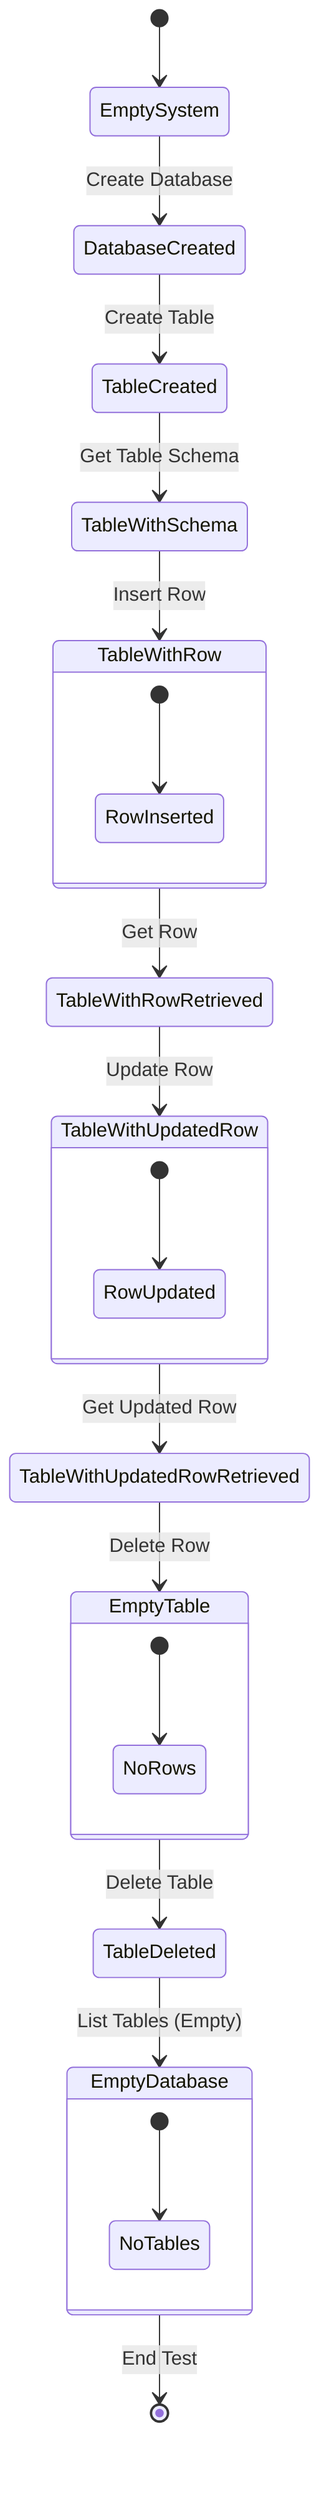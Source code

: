 stateDiagram-v2
    [*] --> EmptySystem
    EmptySystem --> DatabaseCreated: Create Database
    DatabaseCreated --> TableCreated: Create Table
    TableCreated --> TableWithSchema: Get Table Schema
    TableWithSchema --> TableWithRow: Insert Row
    TableWithRow --> TableWithRowRetrieved: Get Row
    TableWithRowRetrieved --> TableWithUpdatedRow: Update Row
    TableWithUpdatedRow --> TableWithUpdatedRowRetrieved: Get Updated Row
    TableWithUpdatedRowRetrieved --> EmptyTable: Delete Row
    EmptyTable --> TableDeleted: Delete Table
    TableDeleted --> EmptyDatabase: List Tables (Empty)
    EmptyDatabase --> [*]: End Test

    state TableWithRow {
        [*] --> RowInserted
    }

    state TableWithUpdatedRow {
        [*] --> RowUpdated
    }

    state EmptyTable {
        [*] --> NoRows
    }

    state EmptyDatabase {
        [*] --> NoTables
    }